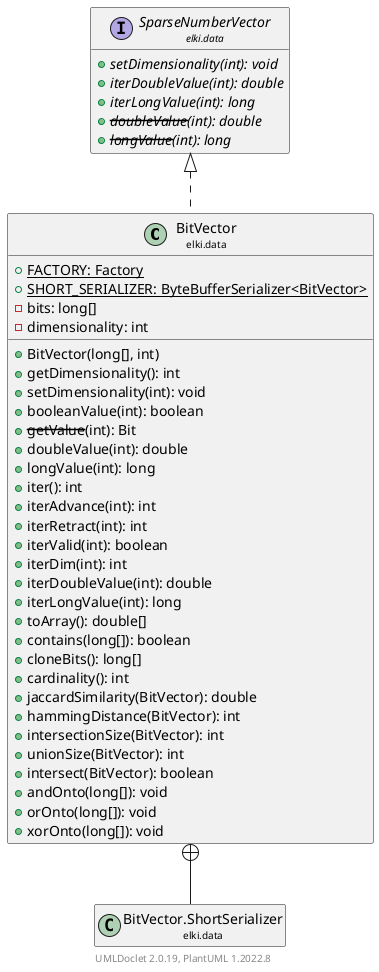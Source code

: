 @startuml
    remove .*\.(Instance|Par|Parameterizer|Factory)$
    set namespaceSeparator none
    hide empty fields
    hide empty methods

    class "<size:14>BitVector\n<size:10>elki.data" as elki.data.BitVector [[BitVector.html]] {
        {static} +FACTORY: Factory
        {static} +SHORT_SERIALIZER: ByteBufferSerializer<BitVector>
        -bits: long[]
        -dimensionality: int
        +BitVector(long[], int)
        +getDimensionality(): int
        +setDimensionality(int): void
        +booleanValue(int): boolean
        +--getValue--(int): Bit
        +doubleValue(int): double
        +longValue(int): long
        +iter(): int
        +iterAdvance(int): int
        +iterRetract(int): int
        +iterValid(int): boolean
        +iterDim(int): int
        +iterDoubleValue(int): double
        +iterLongValue(int): long
        +toArray(): double[]
        +contains(long[]): boolean
        +cloneBits(): long[]
        +cardinality(): int
        +jaccardSimilarity(BitVector): double
        +hammingDistance(BitVector): int
        +intersectionSize(BitVector): int
        +unionSize(BitVector): int
        +intersect(BitVector): boolean
        +andOnto(long[]): void
        +orOnto(long[]): void
        +xorOnto(long[]): void
    }

    interface "<size:14>SparseNumberVector\n<size:10>elki.data" as elki.data.SparseNumberVector [[SparseNumberVector.html]] {
        {abstract} +setDimensionality(int): void
        {abstract} +iterDoubleValue(int): double
        {abstract} +iterLongValue(int): long
        {abstract} +--doubleValue--(int): double
        {abstract} +--longValue--(int): long
    }
    class "<size:14>BitVector.Factory\n<size:10>elki.data" as elki.data.BitVector.Factory [[BitVector.Factory.html]]
    class "<size:14>BitVector.ShortSerializer\n<size:10>elki.data" as elki.data.BitVector.ShortSerializer [[BitVector.ShortSerializer.html]]

    elki.data.SparseNumberVector <|.. elki.data.BitVector
    elki.data.BitVector +-- elki.data.BitVector.Factory
    elki.data.BitVector +-- elki.data.BitVector.ShortSerializer

    center footer UMLDoclet 2.0.19, PlantUML 1.2022.8
@enduml
